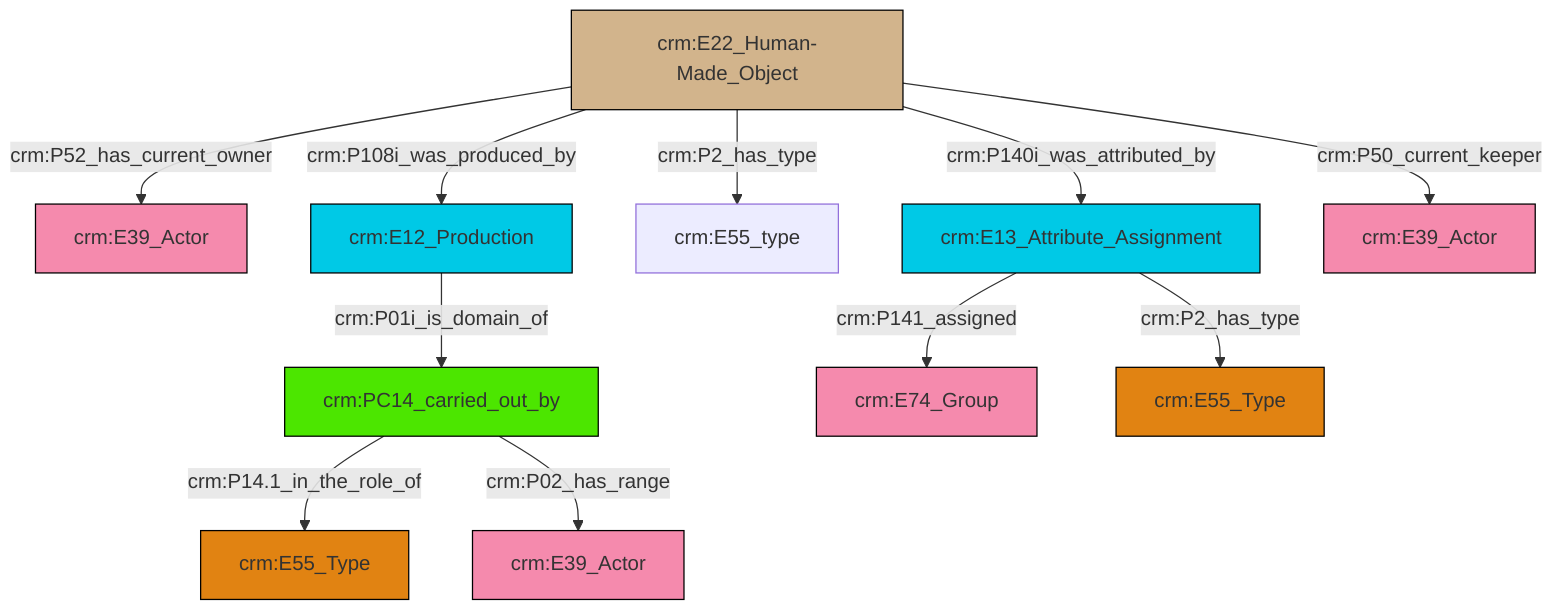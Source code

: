 graph TD
classDef Literal fill:#f2f2f2,stroke:#000000;
classDef CRM_Entity fill:#FFFFFF,stroke:#000000;
classDef Temporal_Entity fill:#00C9E6, stroke:#000000;
classDef Type fill:#E18312, stroke:#000000;
classDef Time-Span fill:#2C9C91, stroke:#000000;
classDef Appellation fill:#FFEB7F, stroke:#000000;
classDef Place fill:#008836, stroke:#000000;
classDef Persistent_Item fill:#B266B2, stroke:#000000;
classDef Conceptual_Object fill:#FFD700, stroke:#000000;
classDef Physical_Thing fill:#D2B48C, stroke:#000000;
classDef Actor fill:#f58aad, stroke:#000000;
classDef PC_Classes fill:#4ce600, stroke:#000000;
classDef Multi fill:#cccccc,stroke:#000000;

0["crm:PC14_carried_out_by"]:::PC_Classes -->|crm:P14.1_in_the_role_of| 1["crm:E55_Type"]:::Type
0["crm:PC14_carried_out_by"]:::PC_Classes -->|crm:P02_has_range| 4["crm:E39_Actor"]:::Actor
8["crm:E12_Production"]:::Temporal_Entity -->|crm:P01i_is_domain_of| 0["crm:PC14_carried_out_by"]:::PC_Classes
12["crm:E22_Human-Made_Object"]:::Physical_Thing -->|crm:P2_has_type| 13["crm:E55_type"]:::Default
14["crm:E13_Attribute_Assignment"]:::Temporal_Entity -->|crm:P141_assigned| 2["crm:E74_Group"]:::Actor
14["crm:E13_Attribute_Assignment"]:::Temporal_Entity -->|crm:P2_has_type| 9["crm:E55_Type"]:::Type
12["crm:E22_Human-Made_Object"]:::Physical_Thing -->|crm:P50_current_keeper| 15["crm:E39_Actor"]:::Actor
12["crm:E22_Human-Made_Object"]:::Physical_Thing -->|crm:P140i_was_attributed_by| 14["crm:E13_Attribute_Assignment"]:::Temporal_Entity
12["crm:E22_Human-Made_Object"]:::Physical_Thing -->|crm:P108i_was_produced_by| 8["crm:E12_Production"]:::Temporal_Entity
12["crm:E22_Human-Made_Object"]:::Physical_Thing -->|crm:P52_has_current_owner| 6["crm:E39_Actor"]:::Actor